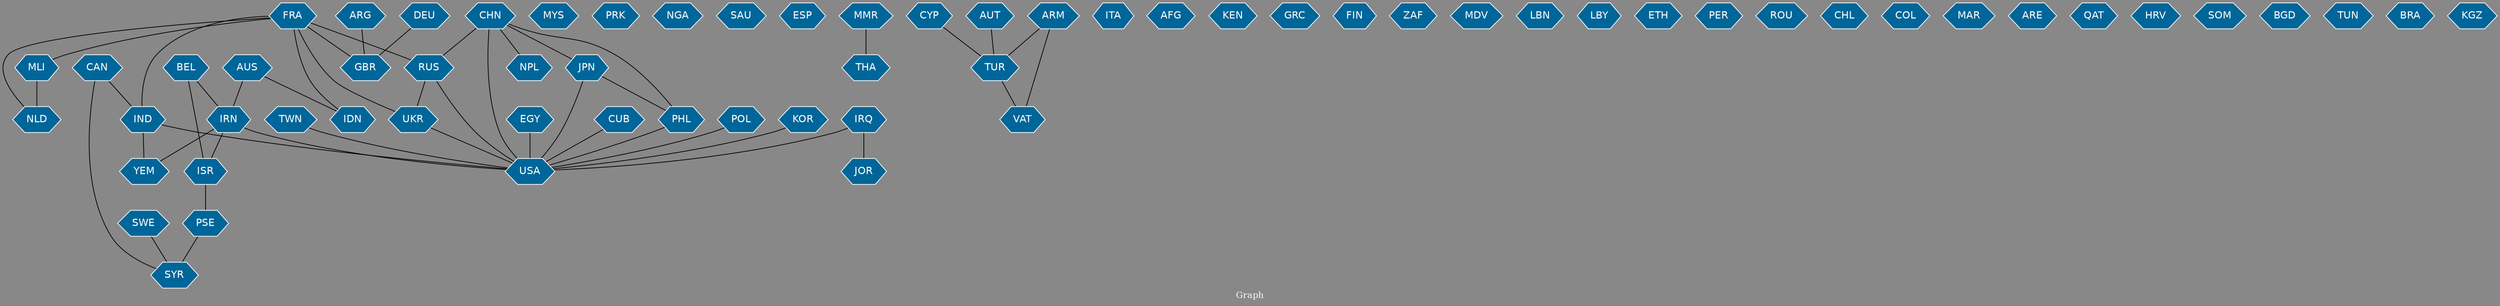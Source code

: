 // Countries together in item graph
graph {
	graph [bgcolor="#888888" fontcolor=white fontsize=12 label="Graph" outputorder=edgesfirst overlap=prism]
	node [color=white fillcolor="#006699" fontcolor=white fontname=Helvetica shape=hexagon style=filled]
	edge [arrowhead=open color=black fontcolor=white fontname=Courier fontsize=12]
		TWN [label=TWN]
		USA [label=USA]
		FRA [label=FRA]
		MLI [label=MLI]
		NLD [label=NLD]
		UKR [label=UKR]
		EGY [label=EGY]
		CAN [label=CAN]
		MYS [label=MYS]
		IRN [label=IRN]
		AUS [label=AUS]
		SYR [label=SYR]
		IND [label=IND]
		PRK [label=PRK]
		NGA [label=NGA]
		SAU [label=SAU]
		PSE [label=PSE]
		CHN [label=CHN]
		ESP [label=ESP]
		MMR [label=MMR]
		GBR [label=GBR]
		ARG [label=ARG]
		CUB [label=CUB]
		TUR [label=TUR]
		RUS [label=RUS]
		DEU [label=DEU]
		THA [label=THA]
		ITA [label=ITA]
		PHL [label=PHL]
		ISR [label=ISR]
		BEL [label=BEL]
		YEM [label=YEM]
		JPN [label=JPN]
		AFG [label=AFG]
		POL [label=POL]
		NPL [label=NPL]
		IRQ [label=IRQ]
		IDN [label=IDN]
		KEN [label=KEN]
		GRC [label=GRC]
		FIN [label=FIN]
		VAT [label=VAT]
		ZAF [label=ZAF]
		MDV [label=MDV]
		LBN [label=LBN]
		LBY [label=LBY]
		ETH [label=ETH]
		PER [label=PER]
		ARM [label=ARM]
		ROU [label=ROU]
		CHL [label=CHL]
		SWE [label=SWE]
		CYP [label=CYP]
		COL [label=COL]
		MAR [label=MAR]
		ARE [label=ARE]
		QAT [label=QAT]
		HRV [label=HRV]
		SOM [label=SOM]
		AUT [label=AUT]
		BGD [label=BGD]
		KOR [label=KOR]
		JOR [label=JOR]
		TUN [label=TUN]
		BRA [label=BRA]
		KGZ [label=KGZ]
			FRA -- IDN [weight=1]
			BEL -- ISR [weight=1]
			AUS -- IRN [weight=2]
			ISR -- PSE [weight=1]
			JPN -- USA [weight=3]
			FRA -- GBR [weight=1]
			KOR -- USA [weight=1]
			CHN -- USA [weight=4]
			CHN -- NPL [weight=1]
			TUR -- VAT [weight=1]
			SWE -- SYR [weight=1]
			CHN -- PHL [weight=2]
			IRQ -- USA [weight=1]
			PSE -- SYR [weight=2]
			IRN -- YEM [weight=1]
			IND -- USA [weight=1]
			PHL -- USA [weight=6]
			ARM -- TUR [weight=1]
			TWN -- USA [weight=1]
			ARG -- GBR [weight=1]
			MLI -- NLD [weight=2]
			FRA -- IND [weight=1]
			DEU -- GBR [weight=1]
			FRA -- NLD [weight=1]
			EGY -- USA [weight=1]
			IRQ -- JOR [weight=1]
			CHN -- JPN [weight=2]
			MMR -- THA [weight=1]
			RUS -- USA [weight=1]
			JPN -- PHL [weight=1]
			IND -- YEM [weight=1]
			UKR -- USA [weight=3]
			RUS -- UKR [weight=4]
			IRN -- ISR [weight=1]
			FRA -- RUS [weight=1]
			IRN -- USA [weight=4]
			CUB -- USA [weight=2]
			CAN -- SYR [weight=1]
			CHN -- RUS [weight=1]
			CAN -- IND [weight=1]
			ARM -- VAT [weight=1]
			FRA -- MLI [weight=1]
			AUS -- IDN [weight=1]
			FRA -- UKR [weight=1]
			POL -- USA [weight=1]
			BEL -- IRN [weight=1]
			AUT -- TUR [weight=1]
			CYP -- TUR [weight=1]
}